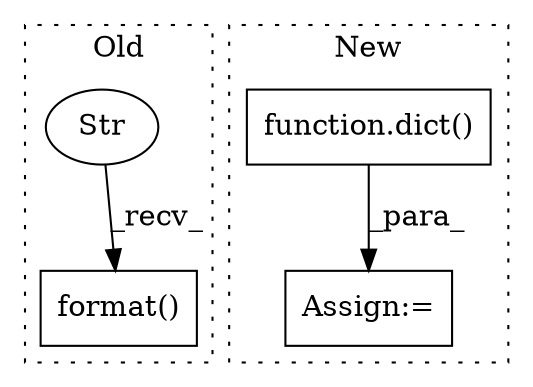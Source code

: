 digraph G {
subgraph cluster0 {
1 [label="format()" a="75" s="8171,8658" l="51,15" shape="box"];
3 [label="Str" a="66" s="8171" l="26" shape="ellipse"];
label = "Old";
style="dotted";
}
subgraph cluster1 {
2 [label="function.dict()" a="75" s="8120" l="360" shape="box"];
4 [label="Assign:=" a="68" s="8117" l="3" shape="box"];
label = "New";
style="dotted";
}
2 -> 4 [label="_para_"];
3 -> 1 [label="_recv_"];
}